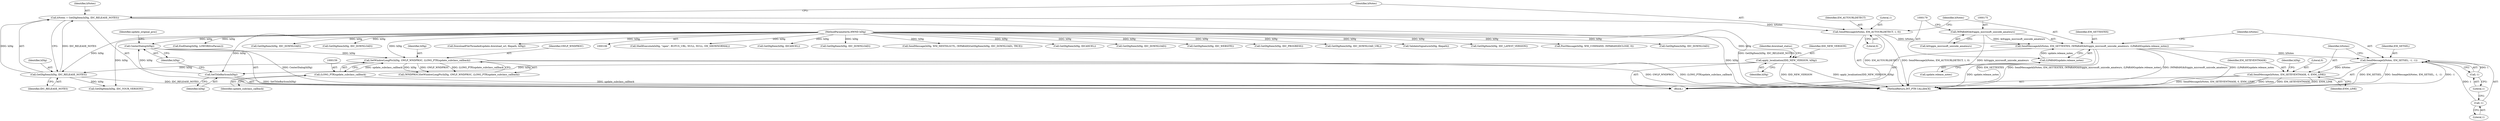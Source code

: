 digraph "0_rufus_c3c39f7f8a11f612c4ebf7affce25ec6928eb1cb_1@API" {
"1000190" [label="(Call,SendMessage(hNotes, EM_SETEVENTMASK, 0, ENM_LINK))"];
"1000183" [label="(Call,SendMessage(hNotes, EM_SETSEL, -1, -1))"];
"1000171" [label="(Call,SendMessageA(hNotes, EM_SETTEXTEX, (WPARAM)&friggin_microsoft_unicode_amateurs, (LPARAM)update.release_notes))"];
"1000166" [label="(Call,SendMessage(hNotes, EM_AUTOURLDETECT, 1, 0))"];
"1000161" [label="(Call,hNotes = GetDlgItem(hDlg, IDC_RELEASE_NOTES))"];
"1000163" [label="(Call,GetDlgItem(hDlg, IDC_RELEASE_NOTES))"];
"1000155" [label="(Call,SetWindowLongPtr(hDlg, GWLP_WNDPROC, (LONG_PTR)update_subclass_callback))"];
"1000149" [label="(Call,CenterDialog(hDlg))"];
"1000147" [label="(Call,SetTitleBarIcon(hDlg))"];
"1000141" [label="(Call,apply_localization(IDD_NEW_VERSION, hDlg))"];
"1000107" [label="(MethodParameterIn,HWND hDlg)"];
"1000158" [label="(Call,(LONG_PTR)update_subclass_callback)"];
"1000174" [label="(Call,(WPARAM)&friggin_microsoft_unicode_amateurs)"];
"1000178" [label="(Call,(LPARAM)update.release_notes)"];
"1000186" [label="(Call,-1)"];
"1000188" [label="(Call,-1)"];
"1000327" [label="(Call,ShellExecuteA(hDlg, \"open\", RUFUS_URL, NULL, NULL, SW_SHOWNORMAL))"];
"1000157" [label="(Identifier,GWLP_WNDPROC)"];
"1000526" [label="(Call,GetDlgItem(hDlg, IDCANCEL))"];
"1000141" [label="(Call,apply_localization(IDD_NEW_VERSION, hDlg))"];
"1000180" [label="(Call,update.release_notes)"];
"1000162" [label="(Identifier,hNotes)"];
"1000534" [label="(Call,GetDlgItem(hDlg, IDC_DOWNLOAD))"];
"1000142" [label="(Identifier,IDD_NEW_VERSION)"];
"1000481" [label="(Call,SendMessage(hDlg, WM_NEXTDLGCTL, (WPARAM)GetDlgItem(hDlg, IDC_DOWNLOAD), TRUE))"];
"1000183" [label="(Call,SendMessage(hNotes, EM_SETSEL, -1, -1))"];
"1000153" [label="(Call,(WNDPROC)SetWindowLongPtr(hDlg, GWLP_WNDPROC, (LONG_PTR)update_subclass_callback))"];
"1000168" [label="(Identifier,EM_AUTOURLDETECT)"];
"1000156" [label="(Identifier,hDlg)"];
"1000504" [label="(Call,GetDlgItem(hDlg, IDCANCEL))"];
"1000545" [label="(Call,GetDlgItem(hDlg, IDC_DOWNLOAD))"];
"1000163" [label="(Call,GetDlgItem(hDlg, IDC_RELEASE_NOTES))"];
"1000173" [label="(Identifier,EM_SETTEXTEX)"];
"1000186" [label="(Call,-1)"];
"1000155" [label="(Call,SetWindowLongPtr(hDlg, GWLP_WNDPROC, (LONG_PTR)update_subclass_callback))"];
"1000170" [label="(Literal,0)"];
"1000161" [label="(Call,hNotes = GetDlgItem(hDlg, IDC_RELEASE_NOTES))"];
"1000267" [label="(Call,GetDlgItem(hDlg, IDC_WEBSITE))"];
"1000176" [label="(Call,&friggin_microsoft_unicode_amateurs)"];
"1000150" [label="(Identifier,hDlg)"];
"1000192" [label="(Identifier,EM_SETEVENTMASK)"];
"1000164" [label="(Identifier,hDlg)"];
"1000239" [label="(Call,GetDlgItem(hDlg, IDC_PROGRESS))"];
"1000147" [label="(Call,SetTitleBarIcon(hDlg))"];
"1000232" [label="(Call,GetDlgItem(hDlg, IDC_DOWNLOAD_URL))"];
"1000174" [label="(Call,(WPARAM)&friggin_microsoft_unicode_amateurs)"];
"1000169" [label="(Literal,1)"];
"1000357" [label="(Call,ValidateSignature(hDlg, filepath))"];
"1000160" [label="(Identifier,update_subclass_callback)"];
"1000185" [label="(Identifier,EM_SETSEL)"];
"1000165" [label="(Identifier,IDC_RELEASE_NOTES)"];
"1000107" [label="(MethodParameterIn,HWND hDlg)"];
"1000197" [label="(Identifier,hDlg)"];
"1000211" [label="(Call,GetDlgItem(hDlg, IDC_LATEST_VERSION))"];
"1000149" [label="(Call,CenterDialog(hDlg))"];
"1000145" [label="(Identifier,download_status)"];
"1000184" [label="(Identifier,hNotes)"];
"1000407" [label="(Call,PostMessage(hDlg, WM_COMMAND, (WPARAM)IDCLOSE, 0))"];
"1000486" [label="(Call,GetDlgItem(hDlg, IDC_DOWNLOAD))"];
"1000193" [label="(Literal,0)"];
"1000187" [label="(Literal,1)"];
"1000152" [label="(Identifier,update_original_proc)"];
"1000189" [label="(Literal,1)"];
"1000196" [label="(Call,GetDlgItem(hDlg, IDC_YOUR_VERSION))"];
"1000178" [label="(Call,(LPARAM)update.release_notes)"];
"1000561" [label="(MethodReturn,INT_PTR CALLBACK)"];
"1000158" [label="(Call,(LONG_PTR)update_subclass_callback)"];
"1000139" [label="(Block,)"];
"1000318" [label="(Call,EndDialog(hDlg, LOWORD(wParam)))"];
"1000167" [label="(Identifier,hNotes)"];
"1000509" [label="(Call,GetDlgItem(hDlg, IDC_DOWNLOAD))"];
"1000191" [label="(Identifier,hNotes)"];
"1000148" [label="(Identifier,hDlg)"];
"1000171" [label="(Call,SendMessageA(hNotes, EM_SETTEXTEX, (WPARAM)&friggin_microsoft_unicode_amateurs, (LPARAM)update.release_notes))"];
"1000256" [label="(Call,GetDlgItem(hDlg, IDC_DOWNLOAD))"];
"1000188" [label="(Call,-1)"];
"1000166" [label="(Call,SendMessage(hNotes, EM_AUTOURLDETECT, 1, 0))"];
"1000143" [label="(Identifier,hDlg)"];
"1000490" [label="(Call,DownloadFileThreaded(update.download_url, filepath, hDlg))"];
"1000194" [label="(Identifier,ENM_LINK)"];
"1000190" [label="(Call,SendMessage(hNotes, EM_SETEVENTMASK, 0, ENM_LINK))"];
"1000172" [label="(Identifier,hNotes)"];
"1000190" -> "1000139"  [label="AST: "];
"1000190" -> "1000194"  [label="CFG: "];
"1000191" -> "1000190"  [label="AST: "];
"1000192" -> "1000190"  [label="AST: "];
"1000193" -> "1000190"  [label="AST: "];
"1000194" -> "1000190"  [label="AST: "];
"1000197" -> "1000190"  [label="CFG: "];
"1000190" -> "1000561"  [label="DDG: ENM_LINK"];
"1000190" -> "1000561"  [label="DDG: SendMessage(hNotes, EM_SETEVENTMASK, 0, ENM_LINK)"];
"1000190" -> "1000561"  [label="DDG: hNotes"];
"1000190" -> "1000561"  [label="DDG: EM_SETEVENTMASK"];
"1000183" -> "1000190"  [label="DDG: hNotes"];
"1000183" -> "1000139"  [label="AST: "];
"1000183" -> "1000188"  [label="CFG: "];
"1000184" -> "1000183"  [label="AST: "];
"1000185" -> "1000183"  [label="AST: "];
"1000186" -> "1000183"  [label="AST: "];
"1000188" -> "1000183"  [label="AST: "];
"1000191" -> "1000183"  [label="CFG: "];
"1000183" -> "1000561"  [label="DDG: -1"];
"1000183" -> "1000561"  [label="DDG: EM_SETSEL"];
"1000183" -> "1000561"  [label="DDG: SendMessage(hNotes, EM_SETSEL, -1, -1)"];
"1000171" -> "1000183"  [label="DDG: hNotes"];
"1000186" -> "1000183"  [label="DDG: 1"];
"1000188" -> "1000183"  [label="DDG: 1"];
"1000171" -> "1000139"  [label="AST: "];
"1000171" -> "1000178"  [label="CFG: "];
"1000172" -> "1000171"  [label="AST: "];
"1000173" -> "1000171"  [label="AST: "];
"1000174" -> "1000171"  [label="AST: "];
"1000178" -> "1000171"  [label="AST: "];
"1000184" -> "1000171"  [label="CFG: "];
"1000171" -> "1000561"  [label="DDG: (LPARAM)update.release_notes"];
"1000171" -> "1000561"  [label="DDG: EM_SETTEXTEX"];
"1000171" -> "1000561"  [label="DDG: SendMessageA(hNotes, EM_SETTEXTEX, (WPARAM)&friggin_microsoft_unicode_amateurs, (LPARAM)update.release_notes)"];
"1000171" -> "1000561"  [label="DDG: (WPARAM)&friggin_microsoft_unicode_amateurs"];
"1000166" -> "1000171"  [label="DDG: hNotes"];
"1000174" -> "1000171"  [label="DDG: &friggin_microsoft_unicode_amateurs"];
"1000178" -> "1000171"  [label="DDG: update.release_notes"];
"1000166" -> "1000139"  [label="AST: "];
"1000166" -> "1000170"  [label="CFG: "];
"1000167" -> "1000166"  [label="AST: "];
"1000168" -> "1000166"  [label="AST: "];
"1000169" -> "1000166"  [label="AST: "];
"1000170" -> "1000166"  [label="AST: "];
"1000172" -> "1000166"  [label="CFG: "];
"1000166" -> "1000561"  [label="DDG: EM_AUTOURLDETECT"];
"1000166" -> "1000561"  [label="DDG: SendMessage(hNotes, EM_AUTOURLDETECT, 1, 0)"];
"1000161" -> "1000166"  [label="DDG: hNotes"];
"1000161" -> "1000139"  [label="AST: "];
"1000161" -> "1000163"  [label="CFG: "];
"1000162" -> "1000161"  [label="AST: "];
"1000163" -> "1000161"  [label="AST: "];
"1000167" -> "1000161"  [label="CFG: "];
"1000161" -> "1000561"  [label="DDG: GetDlgItem(hDlg, IDC_RELEASE_NOTES)"];
"1000163" -> "1000161"  [label="DDG: hDlg"];
"1000163" -> "1000161"  [label="DDG: IDC_RELEASE_NOTES"];
"1000163" -> "1000165"  [label="CFG: "];
"1000164" -> "1000163"  [label="AST: "];
"1000165" -> "1000163"  [label="AST: "];
"1000163" -> "1000561"  [label="DDG: IDC_RELEASE_NOTES"];
"1000155" -> "1000163"  [label="DDG: hDlg"];
"1000107" -> "1000163"  [label="DDG: hDlg"];
"1000163" -> "1000196"  [label="DDG: hDlg"];
"1000155" -> "1000153"  [label="AST: "];
"1000155" -> "1000158"  [label="CFG: "];
"1000156" -> "1000155"  [label="AST: "];
"1000157" -> "1000155"  [label="AST: "];
"1000158" -> "1000155"  [label="AST: "];
"1000153" -> "1000155"  [label="CFG: "];
"1000155" -> "1000561"  [label="DDG: GWLP_WNDPROC"];
"1000155" -> "1000561"  [label="DDG: (LONG_PTR)update_subclass_callback"];
"1000155" -> "1000153"  [label="DDG: hDlg"];
"1000155" -> "1000153"  [label="DDG: GWLP_WNDPROC"];
"1000155" -> "1000153"  [label="DDG: (LONG_PTR)update_subclass_callback"];
"1000149" -> "1000155"  [label="DDG: hDlg"];
"1000107" -> "1000155"  [label="DDG: hDlg"];
"1000158" -> "1000155"  [label="DDG: update_subclass_callback"];
"1000149" -> "1000139"  [label="AST: "];
"1000149" -> "1000150"  [label="CFG: "];
"1000150" -> "1000149"  [label="AST: "];
"1000152" -> "1000149"  [label="CFG: "];
"1000149" -> "1000561"  [label="DDG: CenterDialog(hDlg)"];
"1000147" -> "1000149"  [label="DDG: hDlg"];
"1000107" -> "1000149"  [label="DDG: hDlg"];
"1000147" -> "1000139"  [label="AST: "];
"1000147" -> "1000148"  [label="CFG: "];
"1000148" -> "1000147"  [label="AST: "];
"1000150" -> "1000147"  [label="CFG: "];
"1000147" -> "1000561"  [label="DDG: SetTitleBarIcon(hDlg)"];
"1000141" -> "1000147"  [label="DDG: hDlg"];
"1000107" -> "1000147"  [label="DDG: hDlg"];
"1000141" -> "1000139"  [label="AST: "];
"1000141" -> "1000143"  [label="CFG: "];
"1000142" -> "1000141"  [label="AST: "];
"1000143" -> "1000141"  [label="AST: "];
"1000145" -> "1000141"  [label="CFG: "];
"1000141" -> "1000561"  [label="DDG: IDD_NEW_VERSION"];
"1000141" -> "1000561"  [label="DDG: apply_localization(IDD_NEW_VERSION, hDlg)"];
"1000107" -> "1000141"  [label="DDG: hDlg"];
"1000107" -> "1000106"  [label="AST: "];
"1000107" -> "1000561"  [label="DDG: hDlg"];
"1000107" -> "1000196"  [label="DDG: hDlg"];
"1000107" -> "1000211"  [label="DDG: hDlg"];
"1000107" -> "1000232"  [label="DDG: hDlg"];
"1000107" -> "1000239"  [label="DDG: hDlg"];
"1000107" -> "1000256"  [label="DDG: hDlg"];
"1000107" -> "1000267"  [label="DDG: hDlg"];
"1000107" -> "1000318"  [label="DDG: hDlg"];
"1000107" -> "1000327"  [label="DDG: hDlg"];
"1000107" -> "1000357"  [label="DDG: hDlg"];
"1000107" -> "1000407"  [label="DDG: hDlg"];
"1000107" -> "1000481"  [label="DDG: hDlg"];
"1000107" -> "1000486"  [label="DDG: hDlg"];
"1000107" -> "1000490"  [label="DDG: hDlg"];
"1000107" -> "1000504"  [label="DDG: hDlg"];
"1000107" -> "1000509"  [label="DDG: hDlg"];
"1000107" -> "1000526"  [label="DDG: hDlg"];
"1000107" -> "1000534"  [label="DDG: hDlg"];
"1000107" -> "1000545"  [label="DDG: hDlg"];
"1000158" -> "1000160"  [label="CFG: "];
"1000159" -> "1000158"  [label="AST: "];
"1000160" -> "1000158"  [label="AST: "];
"1000158" -> "1000561"  [label="DDG: update_subclass_callback"];
"1000174" -> "1000176"  [label="CFG: "];
"1000175" -> "1000174"  [label="AST: "];
"1000176" -> "1000174"  [label="AST: "];
"1000179" -> "1000174"  [label="CFG: "];
"1000174" -> "1000561"  [label="DDG: &friggin_microsoft_unicode_amateurs"];
"1000178" -> "1000180"  [label="CFG: "];
"1000179" -> "1000178"  [label="AST: "];
"1000180" -> "1000178"  [label="AST: "];
"1000178" -> "1000561"  [label="DDG: update.release_notes"];
"1000186" -> "1000187"  [label="CFG: "];
"1000187" -> "1000186"  [label="AST: "];
"1000189" -> "1000186"  [label="CFG: "];
"1000188" -> "1000189"  [label="CFG: "];
"1000189" -> "1000188"  [label="AST: "];
}
